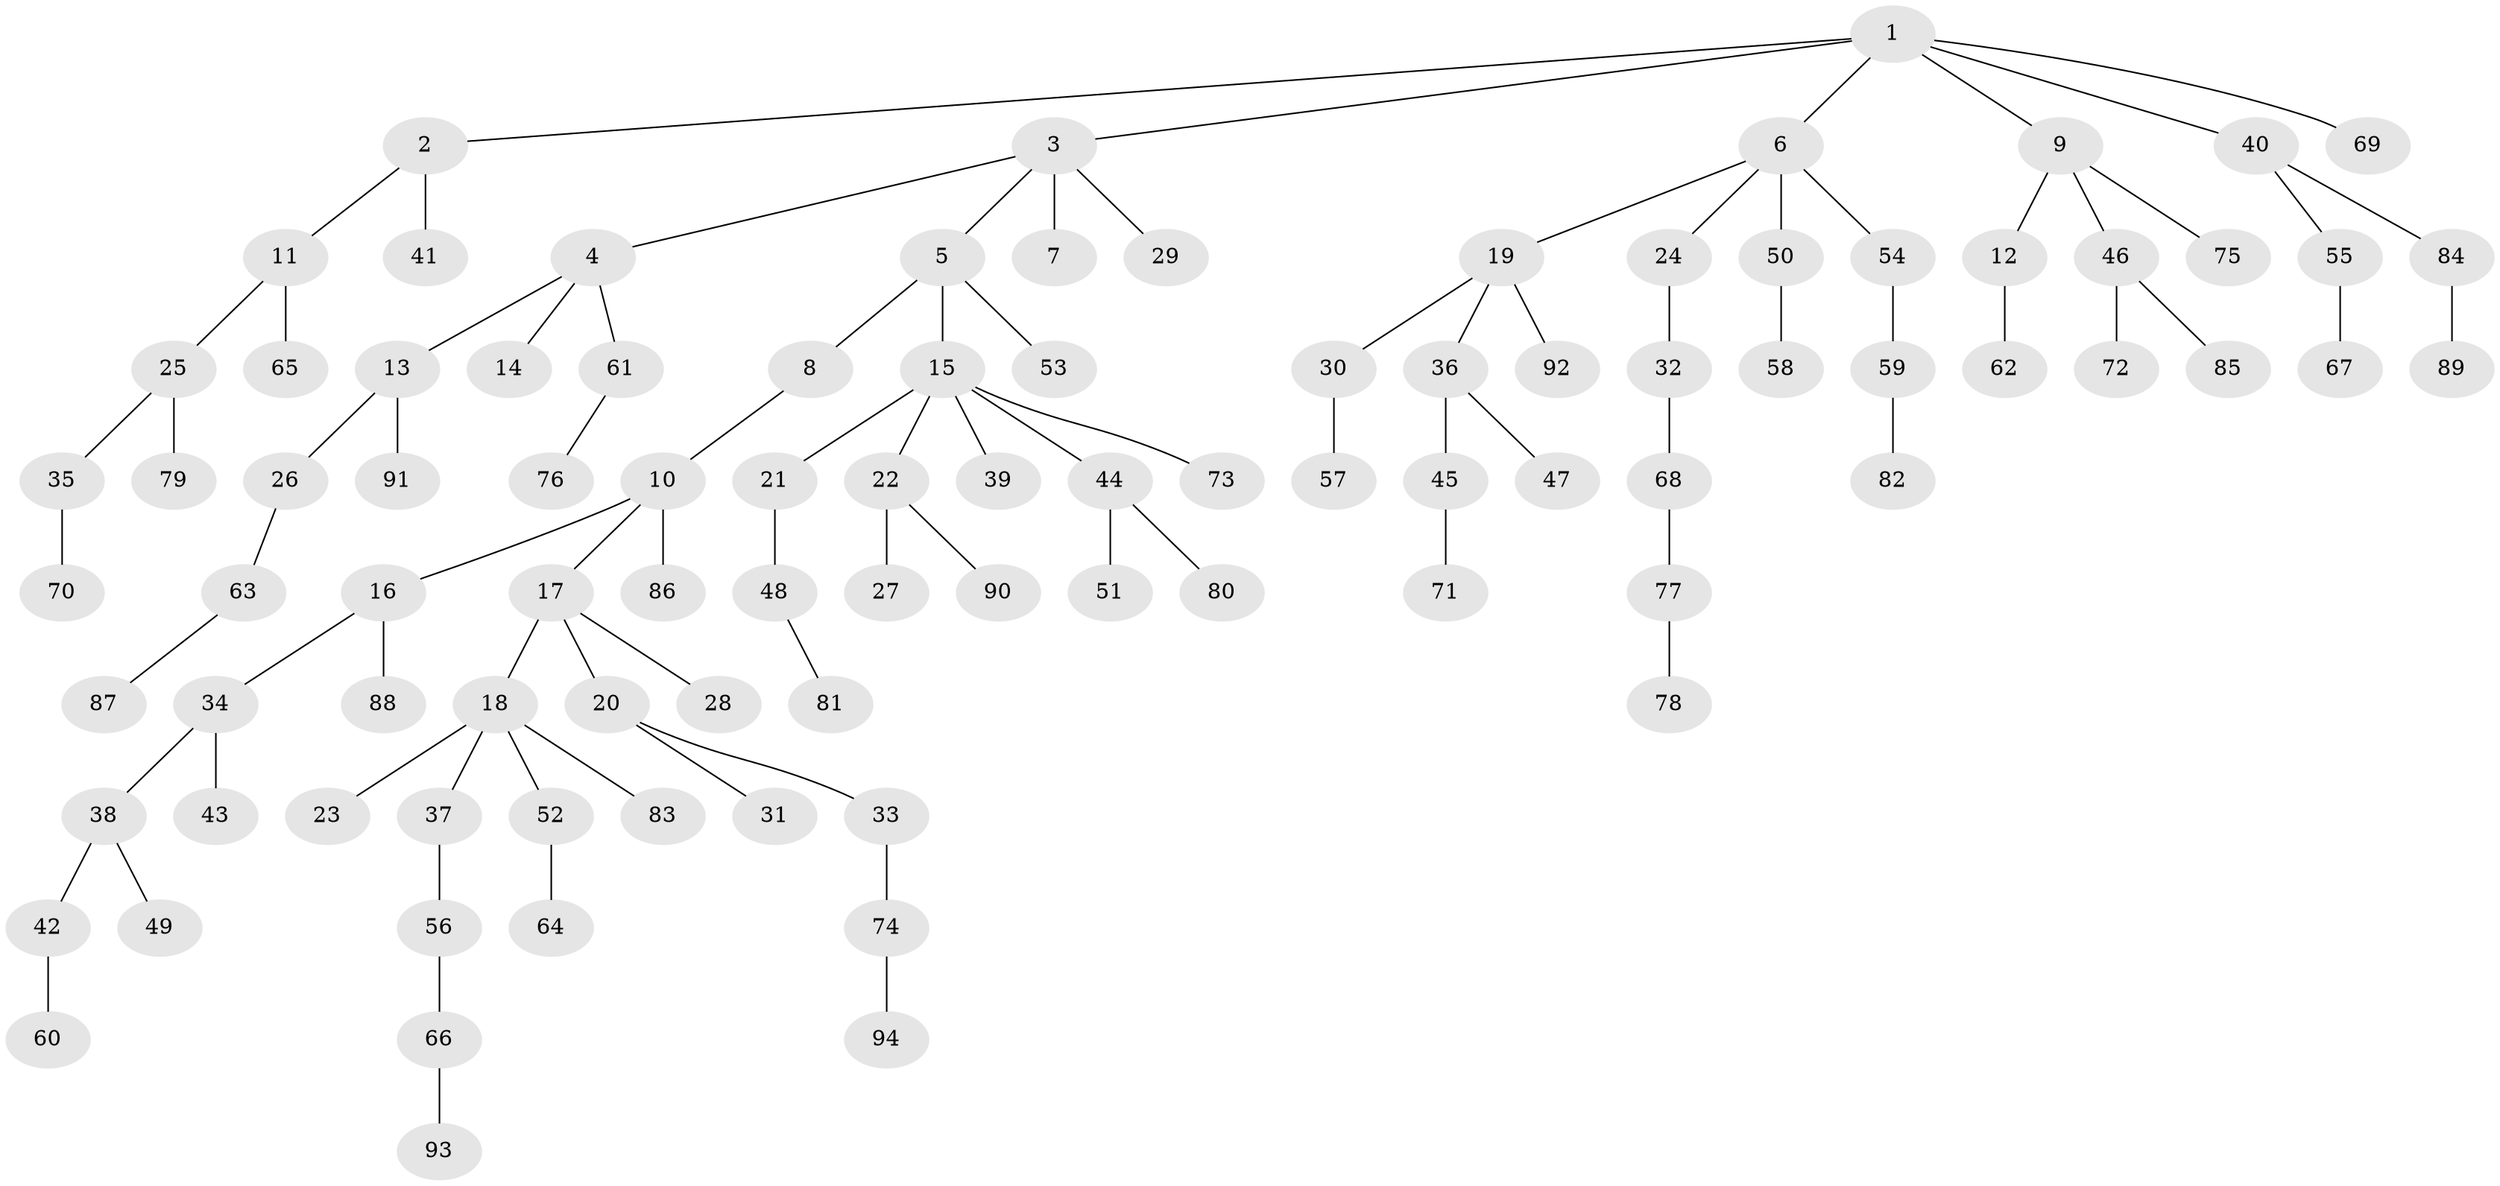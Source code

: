 // coarse degree distribution, {3: 0.13157894736842105, 2: 0.3684210526315789, 4: 0.02631578947368421, 1: 0.42105263157894735, 6: 0.02631578947368421, 5: 0.02631578947368421}
// Generated by graph-tools (version 1.1) at 2025/37/03/04/25 23:37:16]
// undirected, 94 vertices, 93 edges
graph export_dot {
  node [color=gray90,style=filled];
  1;
  2;
  3;
  4;
  5;
  6;
  7;
  8;
  9;
  10;
  11;
  12;
  13;
  14;
  15;
  16;
  17;
  18;
  19;
  20;
  21;
  22;
  23;
  24;
  25;
  26;
  27;
  28;
  29;
  30;
  31;
  32;
  33;
  34;
  35;
  36;
  37;
  38;
  39;
  40;
  41;
  42;
  43;
  44;
  45;
  46;
  47;
  48;
  49;
  50;
  51;
  52;
  53;
  54;
  55;
  56;
  57;
  58;
  59;
  60;
  61;
  62;
  63;
  64;
  65;
  66;
  67;
  68;
  69;
  70;
  71;
  72;
  73;
  74;
  75;
  76;
  77;
  78;
  79;
  80;
  81;
  82;
  83;
  84;
  85;
  86;
  87;
  88;
  89;
  90;
  91;
  92;
  93;
  94;
  1 -- 2;
  1 -- 3;
  1 -- 6;
  1 -- 9;
  1 -- 40;
  1 -- 69;
  2 -- 11;
  2 -- 41;
  3 -- 4;
  3 -- 5;
  3 -- 7;
  3 -- 29;
  4 -- 13;
  4 -- 14;
  4 -- 61;
  5 -- 8;
  5 -- 15;
  5 -- 53;
  6 -- 19;
  6 -- 24;
  6 -- 50;
  6 -- 54;
  8 -- 10;
  9 -- 12;
  9 -- 46;
  9 -- 75;
  10 -- 16;
  10 -- 17;
  10 -- 86;
  11 -- 25;
  11 -- 65;
  12 -- 62;
  13 -- 26;
  13 -- 91;
  15 -- 21;
  15 -- 22;
  15 -- 39;
  15 -- 44;
  15 -- 73;
  16 -- 34;
  16 -- 88;
  17 -- 18;
  17 -- 20;
  17 -- 28;
  18 -- 23;
  18 -- 37;
  18 -- 52;
  18 -- 83;
  19 -- 30;
  19 -- 36;
  19 -- 92;
  20 -- 31;
  20 -- 33;
  21 -- 48;
  22 -- 27;
  22 -- 90;
  24 -- 32;
  25 -- 35;
  25 -- 79;
  26 -- 63;
  30 -- 57;
  32 -- 68;
  33 -- 74;
  34 -- 38;
  34 -- 43;
  35 -- 70;
  36 -- 45;
  36 -- 47;
  37 -- 56;
  38 -- 42;
  38 -- 49;
  40 -- 55;
  40 -- 84;
  42 -- 60;
  44 -- 51;
  44 -- 80;
  45 -- 71;
  46 -- 72;
  46 -- 85;
  48 -- 81;
  50 -- 58;
  52 -- 64;
  54 -- 59;
  55 -- 67;
  56 -- 66;
  59 -- 82;
  61 -- 76;
  63 -- 87;
  66 -- 93;
  68 -- 77;
  74 -- 94;
  77 -- 78;
  84 -- 89;
}
